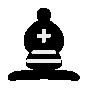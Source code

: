 % Converted from PostScript(TM) to MetaPost by pstoedit
% MetaPost backend contributed by Scott Pakin <scott+ps2ed_AT_pakin.org>
% pstoedit is Copyright (C) 1993 - 2020 Wolfgang Glunz <wglunz35_AT_pstoedit.net>

% Generate structured PostScript
prologues := 1;

% Display a given string with its *baseline* at a given location
% and with a given rotation angle
vardef showtext(expr origin)(expr angle)(expr string) =
  draw string infont defaultfont scaled defaultscale
    rotated angle shifted origin;
enddef;

beginfig(1);
linecap := butt;
fill (6.750000,6.750000)..controls (9.292970,7.476560) and (14.332000,6.425780)..(16.875000,8.250000)
	..controls (19.417999,6.425780) and (24.457001,7.476560)..(27.000000,6.750000)
	..controls (27.000000,6.750000) and (28.238300,6.343750)..(29.250000,5.250000)
	..controls (28.738300,4.523440) and (28.011700,4.507810)..(27.000000,4.875000)
	..controls (24.457001,5.601560) and (19.417999,4.531250)..(16.875000,5.625000)
	..controls (14.332000,4.531250) and (9.292970,5.601560)..(6.750000,4.875000)
	..controls (5.734380,4.507810) and (5.007810,4.523440)..(4.500000,5.250000)
	..controls (5.515630,6.703130) and (6.750000,6.750000)..(6.750000,6.750000)
	--cycle;
fill (6.750000,6.750000)--cycle;
pickup pencircle scaled 1.125000bp;
draw (6.750000,6.750000)..controls (9.292970,7.476560) and (14.332000,6.425780)..(16.875000,8.250000)
	..controls (19.417999,6.425780) and (24.457001,7.476560)..(27.000000,6.750000)
	..controls (27.000000,6.750000) and (28.238300,6.343750)..(29.250000,5.250000)
	..controls (28.738300,4.523440) and (28.011700,4.507810)..(27.000000,4.875000)
	..controls (24.457001,5.601560) and (19.417999,4.531250)..(16.875000,5.625000)
	..controls (14.332000,4.531250) and (9.292970,5.601560)..(6.750000,4.875000)
	..controls (5.734380,4.507810) and (5.007810,4.523440)..(4.500000,5.250000)
	..controls (5.515630,6.703130) and (6.750000,6.750000)..(6.750000,6.750000)
	--cycle;
draw (6.750000,6.750000);
pickup pencircle scaled 0.000000bp;
fill (11.250000,9.750000)..controls (13.125000,7.875000) and (20.625000,7.875000)..(22.500000,9.750000)
	..controls (22.875000,10.875000) and (22.500000,11.250000)..(22.500000,11.250000)
	..controls (22.500000,13.125000) and (20.625000,14.250000)..(20.625000,14.250000)
	..controls (24.750000,15.375000) and (25.125000,22.875000)..(16.875000,25.875000)
	..controls (8.625000,22.875000) and (9.000000,15.375000)..(13.125000,14.250000)
	..controls (13.125000,14.250000) and (11.250000,13.125000)..(11.250000,11.250000)
	..controls (11.250000,11.250000) and (10.875000,10.875000)..(11.250000,9.750000)
	--cycle;
fill (11.250000,9.750000)--cycle;
pickup pencircle scaled 1.125000bp;
draw (11.250000,9.750000)..controls (13.125000,7.875000) and (20.625000,7.875000)..(22.500000,9.750000)
	..controls (22.875000,10.875000) and (22.500000,11.250000)..(22.500000,11.250000)
	..controls (22.500000,13.125000) and (20.625000,14.250000)..(20.625000,14.250000)
	..controls (24.750000,15.375000) and (25.125000,22.875000)..(16.875000,25.875000)
	..controls (8.625000,22.875000) and (9.000000,15.375000)..(13.125000,14.250000)
	..controls (13.125000,14.250000) and (11.250000,13.125000)..(11.250000,11.250000)
	..controls (11.250000,11.250000) and (10.875000,10.875000)..(11.250000,9.750000)
	--cycle;
draw (11.250000,9.750000);
pickup pencircle scaled 0.000000bp;
fill (18.750000,27.750000)..controls (18.750000,25.250000) and (15.000000,25.250000)..(15.000000,27.750000)
	..controls (15.000000,30.250000) and (18.750000,30.250000)..(18.750000,27.750000)
	--cycle;
fill (18.750000,27.750000)--cycle;
pickup pencircle scaled 1.125000bp;
draw (18.750000,27.750000)..controls (18.750000,25.250000) and (15.000000,25.250000)..(15.000000,27.750000)
	..controls (15.000000,30.250000) and (18.750000,30.250000)..(18.750000,27.750000)
	--cycle;
draw (18.750000,27.750000);
drawoptions (withcolor (0.925490,0.925490,0.925490));
linecap := rounded;
linejoin := mitered;
draw (13.125000,14.250000)--(20.625000,14.250000);
draw (11.250000,11.250000)--(22.500000,11.250000);
draw (16.875000,22.125000)--(16.875000,18.375000);
draw (15.000000,20.250000)--(18.750000,20.250000);
endfig;
end
